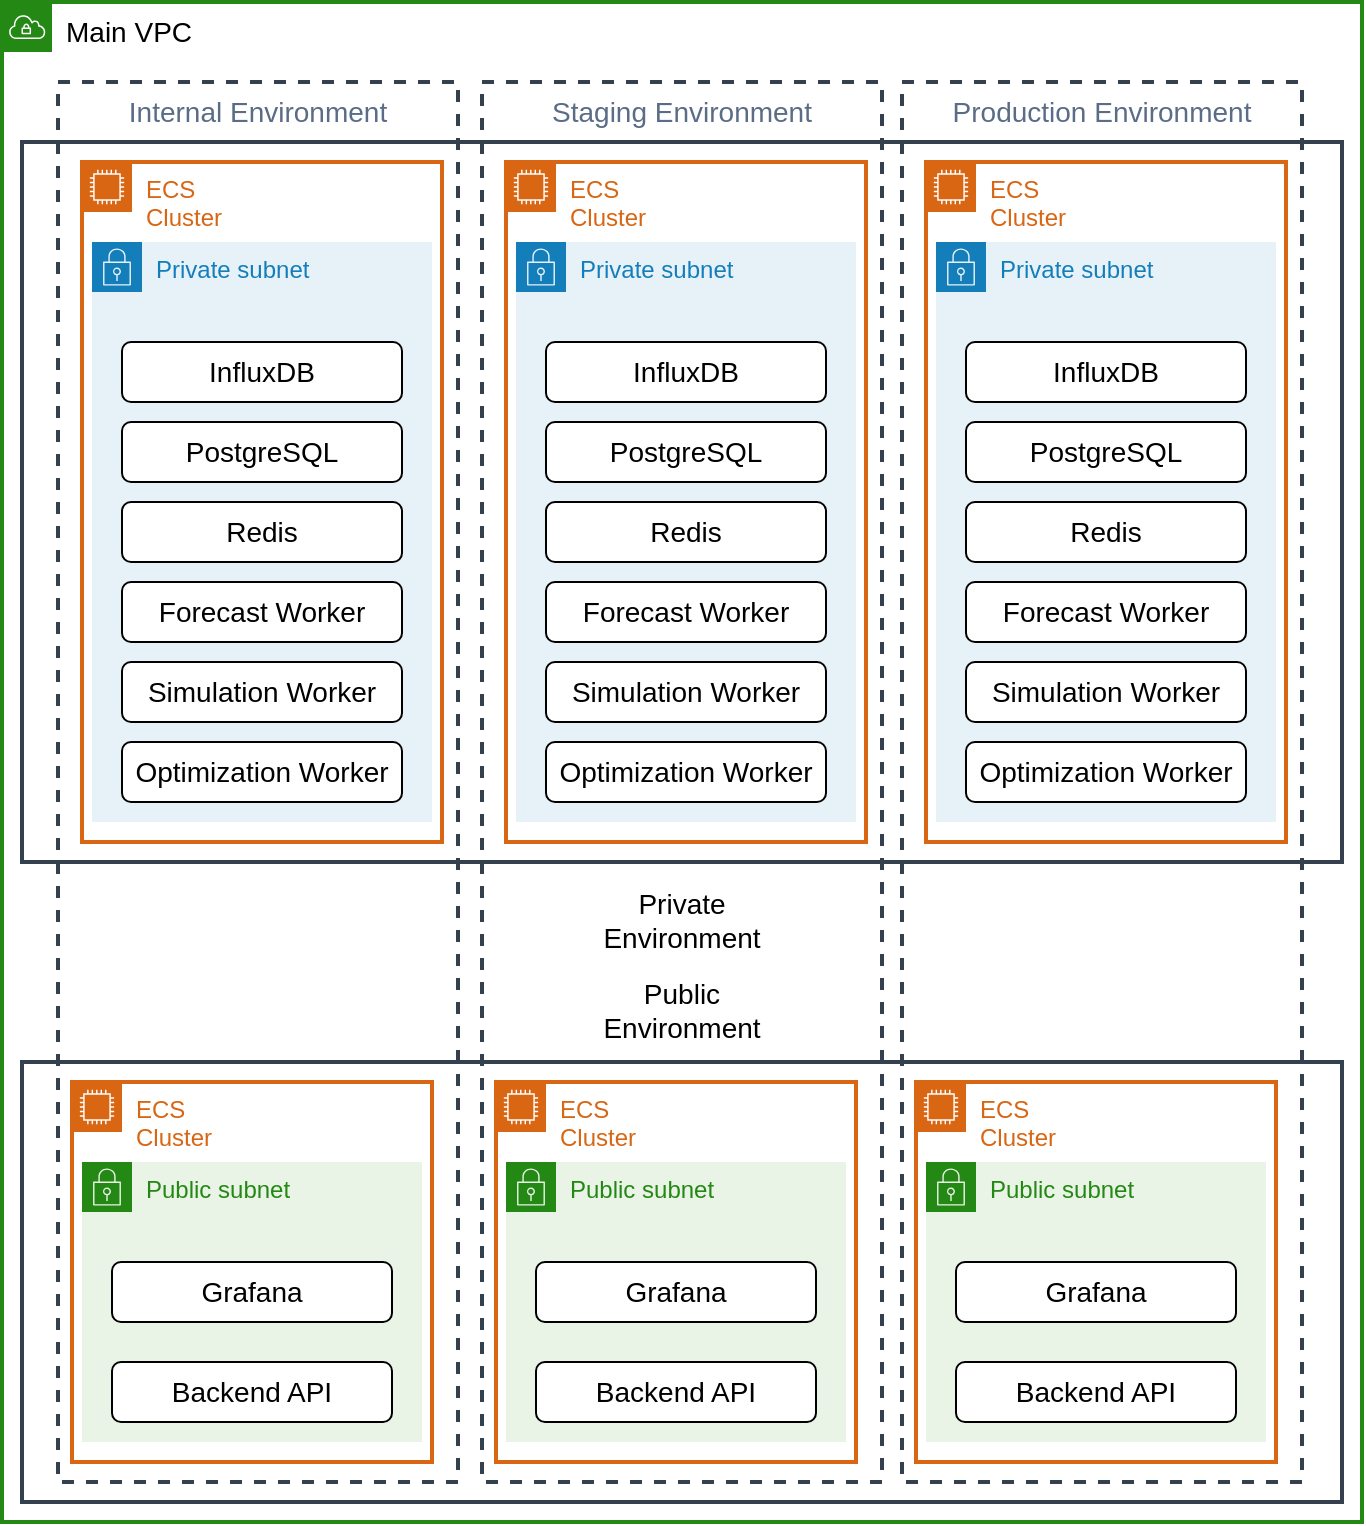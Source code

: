 <mxfile>
    <diagram id="vmNf81btBQJz3rksyaQJ" name="Page-1">
        <mxGraphModel dx="1127" dy="898" grid="1" gridSize="10" guides="1" tooltips="1" connect="1" arrows="1" fold="1" page="1" pageScale="1" pageWidth="827" pageHeight="1169" math="0" shadow="0">
            <root>
                <mxCell id="0"/>
                <mxCell id="1" parent="0"/>
                <mxCell id="2" value="&lt;font color=&quot;#000000&quot; style=&quot;font-size: 14px&quot;&gt;Main VPC&lt;/font&gt;" style="points=[[0,0],[0.25,0],[0.5,0],[0.75,0],[1,0],[1,0.25],[1,0.5],[1,0.75],[1,1],[0.75,1],[0.5,1],[0.25,1],[0,1],[0,0.75],[0,0.5],[0,0.25]];outlineConnect=0;gradientColor=none;html=1;whiteSpace=wrap;fontSize=12;fontStyle=0;container=1;pointerEvents=0;collapsible=0;recursiveResize=0;shape=mxgraph.aws4.group;grIcon=mxgraph.aws4.group_vpc;strokeColor=#248814;fillColor=none;verticalAlign=top;align=left;spacingLeft=30;fontColor=#AAB7B8;dashed=0;strokeWidth=2;" parent="1" vertex="1">
                    <mxGeometry x="20" y="40" width="680" height="760" as="geometry"/>
                </mxCell>
                <mxCell id="69" value="Public&lt;br&gt;Environment" style="rounded=0;whiteSpace=wrap;html=1;fontSize=14;fontColor=#000000;strokeColor=#35404F;strokeWidth=2;fillColor=none;labelPosition=center;verticalLabelPosition=top;align=center;verticalAlign=bottom;spacing=8;" parent="2" vertex="1">
                    <mxGeometry x="10" y="530" width="660" height="220" as="geometry"/>
                </mxCell>
                <mxCell id="68" value="Private&lt;br&gt;Environment" style="rounded=0;whiteSpace=wrap;html=1;fontSize=14;fontColor=#000000;strokeColor=#35404F;strokeWidth=2;fillColor=none;labelPosition=center;verticalLabelPosition=bottom;align=center;verticalAlign=top;spacing=8;" parent="2" vertex="1">
                    <mxGeometry x="10" y="70" width="660" height="360" as="geometry"/>
                </mxCell>
                <mxCell id="8" value="Internal Environment" style="fillColor=none;strokeColor=#35404F;dashed=1;verticalAlign=top;fontStyle=0;fontColor=#5A6C86;fontSize=14;strokeWidth=2;" parent="2" vertex="1">
                    <mxGeometry x="28" y="40" width="200" height="700" as="geometry"/>
                </mxCell>
                <mxCell id="22" value="ECS&lt;br&gt;Cluster" style="points=[[0,0],[0.25,0],[0.5,0],[0.75,0],[1,0],[1,0.25],[1,0.5],[1,0.75],[1,1],[0.75,1],[0.5,1],[0.25,1],[0,1],[0,0.75],[0,0.5],[0,0.25]];outlineConnect=0;gradientColor=none;html=1;whiteSpace=wrap;fontSize=12;fontStyle=0;container=1;pointerEvents=0;collapsible=0;recursiveResize=0;shape=mxgraph.aws4.group;grIcon=mxgraph.aws4.group_ec2_instance_contents;strokeColor=#D86613;fillColor=none;verticalAlign=top;align=left;spacingLeft=30;fontColor=#D86613;dashed=0;strokeWidth=2;" parent="2" vertex="1">
                    <mxGeometry x="40" y="80" width="180" height="340" as="geometry"/>
                </mxCell>
                <mxCell id="7" value="Private subnet" style="points=[[0,0],[0.25,0],[0.5,0],[0.75,0],[1,0],[1,0.25],[1,0.5],[1,0.75],[1,1],[0.75,1],[0.5,1],[0.25,1],[0,1],[0,0.75],[0,0.5],[0,0.25]];outlineConnect=0;gradientColor=none;html=1;whiteSpace=wrap;fontSize=12;fontStyle=0;container=1;pointerEvents=0;collapsible=0;recursiveResize=0;shape=mxgraph.aws4.group;grIcon=mxgraph.aws4.group_security_group;grStroke=0;strokeColor=#147EBA;fillColor=#E6F2F8;verticalAlign=top;align=left;spacingLeft=30;fontColor=#147EBA;dashed=0;" parent="2" vertex="1">
                    <mxGeometry x="45" y="120" width="170" height="290" as="geometry"/>
                </mxCell>
                <mxCell id="16" value="Redis" style="rounded=1;whiteSpace=wrap;html=1;fontSize=14;fontColor=#000000;" parent="7" vertex="1">
                    <mxGeometry x="15" y="130" width="140" height="30" as="geometry"/>
                </mxCell>
                <mxCell id="14" value="InfluxDB" style="rounded=1;whiteSpace=wrap;html=1;fontSize=14;fontColor=#000000;" parent="7" vertex="1">
                    <mxGeometry x="15" y="50" width="140" height="30" as="geometry"/>
                </mxCell>
                <mxCell id="23" value="ECS&lt;br&gt;Cluster" style="points=[[0,0],[0.25,0],[0.5,0],[0.75,0],[1,0],[1,0.25],[1,0.5],[1,0.75],[1,1],[0.75,1],[0.5,1],[0.25,1],[0,1],[0,0.75],[0,0.5],[0,0.25]];outlineConnect=0;gradientColor=none;html=1;whiteSpace=wrap;fontSize=12;fontStyle=0;container=1;pointerEvents=0;collapsible=0;recursiveResize=0;shape=mxgraph.aws4.group;grIcon=mxgraph.aws4.group_ec2_instance_contents;strokeColor=#D86613;fillColor=none;verticalAlign=top;align=left;spacingLeft=30;fontColor=#D86613;dashed=0;strokeWidth=2;" parent="2" vertex="1">
                    <mxGeometry x="35" y="540" width="180" height="190" as="geometry"/>
                </mxCell>
                <mxCell id="31" value="Public subnet" style="points=[[0,0],[0.25,0],[0.5,0],[0.75,0],[1,0],[1,0.25],[1,0.5],[1,0.75],[1,1],[0.75,1],[0.5,1],[0.25,1],[0,1],[0,0.75],[0,0.5],[0,0.25]];outlineConnect=0;gradientColor=none;html=1;whiteSpace=wrap;fontSize=12;fontStyle=0;container=1;pointerEvents=0;collapsible=0;recursiveResize=0;shape=mxgraph.aws4.group;grIcon=mxgraph.aws4.group_security_group;grStroke=0;strokeColor=#248814;fillColor=#E9F3E6;verticalAlign=top;align=left;spacingLeft=30;fontColor=#248814;dashed=0;" parent="2" vertex="1">
                    <mxGeometry x="40" y="580" width="170" height="140" as="geometry"/>
                </mxCell>
                <mxCell id="33" value="Backend API" style="rounded=1;whiteSpace=wrap;html=1;fontSize=14;fontColor=#000000;" parent="31" vertex="1">
                    <mxGeometry x="15" y="100" width="140" height="30" as="geometry"/>
                </mxCell>
                <mxCell id="32" value="Grafana" style="rounded=1;whiteSpace=wrap;html=1;fontSize=14;fontColor=#000000;" parent="2" vertex="1">
                    <mxGeometry x="55" y="630" width="140" height="30" as="geometry"/>
                </mxCell>
                <mxCell id="18" value="Simulation Worker" style="rounded=1;whiteSpace=wrap;html=1;fontSize=14;fontColor=#000000;" parent="2" vertex="1">
                    <mxGeometry x="60" y="330" width="140" height="30" as="geometry"/>
                </mxCell>
                <mxCell id="53" value="Forecast Worker" style="rounded=1;whiteSpace=wrap;html=1;fontSize=14;fontColor=#000000;" parent="2" vertex="1">
                    <mxGeometry x="60" y="290" width="140" height="30" as="geometry"/>
                </mxCell>
                <mxCell id="15" value="PostgreSQL" style="rounded=1;whiteSpace=wrap;html=1;fontSize=14;fontColor=#000000;" parent="2" vertex="1">
                    <mxGeometry x="60" y="210" width="140" height="30" as="geometry"/>
                </mxCell>
                <mxCell id="19" value="Optimization Worker" style="rounded=1;whiteSpace=wrap;html=1;fontSize=14;fontColor=#000000;" parent="2" vertex="1">
                    <mxGeometry x="60" y="370" width="140" height="30" as="geometry"/>
                </mxCell>
                <mxCell id="71" value="Staging Environment" style="fillColor=none;strokeColor=#35404F;dashed=1;verticalAlign=top;fontStyle=0;fontColor=#5A6C86;fontSize=14;strokeWidth=2;" parent="2" vertex="1">
                    <mxGeometry x="240" y="40" width="200" height="700" as="geometry"/>
                </mxCell>
                <mxCell id="72" value="ECS&lt;br&gt;Cluster" style="points=[[0,0],[0.25,0],[0.5,0],[0.75,0],[1,0],[1,0.25],[1,0.5],[1,0.75],[1,1],[0.75,1],[0.5,1],[0.25,1],[0,1],[0,0.75],[0,0.5],[0,0.25]];outlineConnect=0;gradientColor=none;html=1;whiteSpace=wrap;fontSize=12;fontStyle=0;container=1;pointerEvents=0;collapsible=0;recursiveResize=0;shape=mxgraph.aws4.group;grIcon=mxgraph.aws4.group_ec2_instance_contents;strokeColor=#D86613;fillColor=none;verticalAlign=top;align=left;spacingLeft=30;fontColor=#D86613;dashed=0;strokeWidth=2;" parent="2" vertex="1">
                    <mxGeometry x="252" y="80" width="180" height="340" as="geometry"/>
                </mxCell>
                <mxCell id="73" value="Private subnet" style="points=[[0,0],[0.25,0],[0.5,0],[0.75,0],[1,0],[1,0.25],[1,0.5],[1,0.75],[1,1],[0.75,1],[0.5,1],[0.25,1],[0,1],[0,0.75],[0,0.5],[0,0.25]];outlineConnect=0;gradientColor=none;html=1;whiteSpace=wrap;fontSize=12;fontStyle=0;container=1;pointerEvents=0;collapsible=0;recursiveResize=0;shape=mxgraph.aws4.group;grIcon=mxgraph.aws4.group_security_group;grStroke=0;strokeColor=#147EBA;fillColor=#E6F2F8;verticalAlign=top;align=left;spacingLeft=30;fontColor=#147EBA;dashed=0;" parent="2" vertex="1">
                    <mxGeometry x="257" y="120" width="170" height="290" as="geometry"/>
                </mxCell>
                <mxCell id="74" value="Redis" style="rounded=1;whiteSpace=wrap;html=1;fontSize=14;fontColor=#000000;" parent="73" vertex="1">
                    <mxGeometry x="15" y="130" width="140" height="30" as="geometry"/>
                </mxCell>
                <mxCell id="75" value="InfluxDB" style="rounded=1;whiteSpace=wrap;html=1;fontSize=14;fontColor=#000000;" parent="73" vertex="1">
                    <mxGeometry x="15" y="50" width="140" height="30" as="geometry"/>
                </mxCell>
                <mxCell id="76" value="ECS&lt;br&gt;Cluster" style="points=[[0,0],[0.25,0],[0.5,0],[0.75,0],[1,0],[1,0.25],[1,0.5],[1,0.75],[1,1],[0.75,1],[0.5,1],[0.25,1],[0,1],[0,0.75],[0,0.5],[0,0.25]];outlineConnect=0;gradientColor=none;html=1;whiteSpace=wrap;fontSize=12;fontStyle=0;container=1;pointerEvents=0;collapsible=0;recursiveResize=0;shape=mxgraph.aws4.group;grIcon=mxgraph.aws4.group_ec2_instance_contents;strokeColor=#D86613;fillColor=none;verticalAlign=top;align=left;spacingLeft=30;fontColor=#D86613;dashed=0;strokeWidth=2;" parent="2" vertex="1">
                    <mxGeometry x="247" y="540" width="180" height="190" as="geometry"/>
                </mxCell>
                <mxCell id="77" value="Public subnet" style="points=[[0,0],[0.25,0],[0.5,0],[0.75,0],[1,0],[1,0.25],[1,0.5],[1,0.75],[1,1],[0.75,1],[0.5,1],[0.25,1],[0,1],[0,0.75],[0,0.5],[0,0.25]];outlineConnect=0;gradientColor=none;html=1;whiteSpace=wrap;fontSize=12;fontStyle=0;container=1;pointerEvents=0;collapsible=0;recursiveResize=0;shape=mxgraph.aws4.group;grIcon=mxgraph.aws4.group_security_group;grStroke=0;strokeColor=#248814;fillColor=#E9F3E6;verticalAlign=top;align=left;spacingLeft=30;fontColor=#248814;dashed=0;" parent="2" vertex="1">
                    <mxGeometry x="252" y="580" width="170" height="140" as="geometry"/>
                </mxCell>
                <mxCell id="78" value="Backend API" style="rounded=1;whiteSpace=wrap;html=1;fontSize=14;fontColor=#000000;" parent="77" vertex="1">
                    <mxGeometry x="15" y="100" width="140" height="30" as="geometry"/>
                </mxCell>
                <mxCell id="79" value="Grafana" style="rounded=1;whiteSpace=wrap;html=1;fontSize=14;fontColor=#000000;" parent="2" vertex="1">
                    <mxGeometry x="267" y="630" width="140" height="30" as="geometry"/>
                </mxCell>
                <mxCell id="80" value="Simulation Worker" style="rounded=1;whiteSpace=wrap;html=1;fontSize=14;fontColor=#000000;" parent="2" vertex="1">
                    <mxGeometry x="272" y="330" width="140" height="30" as="geometry"/>
                </mxCell>
                <mxCell id="81" value="Forecast Worker" style="rounded=1;whiteSpace=wrap;html=1;fontSize=14;fontColor=#000000;" parent="2" vertex="1">
                    <mxGeometry x="272" y="290" width="140" height="30" as="geometry"/>
                </mxCell>
                <mxCell id="82" value="PostgreSQL" style="rounded=1;whiteSpace=wrap;html=1;fontSize=14;fontColor=#000000;" parent="2" vertex="1">
                    <mxGeometry x="272" y="210" width="140" height="30" as="geometry"/>
                </mxCell>
                <mxCell id="84" value="Optimization Worker" style="rounded=1;whiteSpace=wrap;html=1;fontSize=14;fontColor=#000000;" parent="2" vertex="1">
                    <mxGeometry x="272" y="370" width="140" height="30" as="geometry"/>
                </mxCell>
                <mxCell id="85" value="Production Environment" style="fillColor=none;strokeColor=#35404F;dashed=1;verticalAlign=top;fontStyle=0;fontColor=#5A6C86;fontSize=14;strokeWidth=2;" parent="2" vertex="1">
                    <mxGeometry x="450" y="40" width="200" height="700" as="geometry"/>
                </mxCell>
                <mxCell id="86" value="ECS&lt;br&gt;Cluster" style="points=[[0,0],[0.25,0],[0.5,0],[0.75,0],[1,0],[1,0.25],[1,0.5],[1,0.75],[1,1],[0.75,1],[0.5,1],[0.25,1],[0,1],[0,0.75],[0,0.5],[0,0.25]];outlineConnect=0;gradientColor=none;html=1;whiteSpace=wrap;fontSize=12;fontStyle=0;container=1;pointerEvents=0;collapsible=0;recursiveResize=0;shape=mxgraph.aws4.group;grIcon=mxgraph.aws4.group_ec2_instance_contents;strokeColor=#D86613;fillColor=none;verticalAlign=top;align=left;spacingLeft=30;fontColor=#D86613;dashed=0;strokeWidth=2;" parent="2" vertex="1">
                    <mxGeometry x="462" y="80" width="180" height="340" as="geometry"/>
                </mxCell>
                <mxCell id="87" value="Private subnet" style="points=[[0,0],[0.25,0],[0.5,0],[0.75,0],[1,0],[1,0.25],[1,0.5],[1,0.75],[1,1],[0.75,1],[0.5,1],[0.25,1],[0,1],[0,0.75],[0,0.5],[0,0.25]];outlineConnect=0;gradientColor=none;html=1;whiteSpace=wrap;fontSize=12;fontStyle=0;container=1;pointerEvents=0;collapsible=0;recursiveResize=0;shape=mxgraph.aws4.group;grIcon=mxgraph.aws4.group_security_group;grStroke=0;strokeColor=#147EBA;fillColor=#E6F2F8;verticalAlign=top;align=left;spacingLeft=30;fontColor=#147EBA;dashed=0;" parent="2" vertex="1">
                    <mxGeometry x="467" y="120" width="170" height="290" as="geometry"/>
                </mxCell>
                <mxCell id="88" value="Redis" style="rounded=1;whiteSpace=wrap;html=1;fontSize=14;fontColor=#000000;" parent="87" vertex="1">
                    <mxGeometry x="15" y="130" width="140" height="30" as="geometry"/>
                </mxCell>
                <mxCell id="89" value="InfluxDB" style="rounded=1;whiteSpace=wrap;html=1;fontSize=14;fontColor=#000000;" parent="87" vertex="1">
                    <mxGeometry x="15" y="50" width="140" height="30" as="geometry"/>
                </mxCell>
                <mxCell id="90" value="ECS&lt;br&gt;Cluster" style="points=[[0,0],[0.25,0],[0.5,0],[0.75,0],[1,0],[1,0.25],[1,0.5],[1,0.75],[1,1],[0.75,1],[0.5,1],[0.25,1],[0,1],[0,0.75],[0,0.5],[0,0.25]];outlineConnect=0;gradientColor=none;html=1;whiteSpace=wrap;fontSize=12;fontStyle=0;container=1;pointerEvents=0;collapsible=0;recursiveResize=0;shape=mxgraph.aws4.group;grIcon=mxgraph.aws4.group_ec2_instance_contents;strokeColor=#D86613;fillColor=none;verticalAlign=top;align=left;spacingLeft=30;fontColor=#D86613;dashed=0;strokeWidth=2;" parent="2" vertex="1">
                    <mxGeometry x="457" y="540" width="180" height="190" as="geometry"/>
                </mxCell>
                <mxCell id="91" value="Public subnet" style="points=[[0,0],[0.25,0],[0.5,0],[0.75,0],[1,0],[1,0.25],[1,0.5],[1,0.75],[1,1],[0.75,1],[0.5,1],[0.25,1],[0,1],[0,0.75],[0,0.5],[0,0.25]];outlineConnect=0;gradientColor=none;html=1;whiteSpace=wrap;fontSize=12;fontStyle=0;container=1;pointerEvents=0;collapsible=0;recursiveResize=0;shape=mxgraph.aws4.group;grIcon=mxgraph.aws4.group_security_group;grStroke=0;strokeColor=#248814;fillColor=#E9F3E6;verticalAlign=top;align=left;spacingLeft=30;fontColor=#248814;dashed=0;" parent="2" vertex="1">
                    <mxGeometry x="462" y="580" width="170" height="140" as="geometry"/>
                </mxCell>
                <mxCell id="92" value="Backend API" style="rounded=1;whiteSpace=wrap;html=1;fontSize=14;fontColor=#000000;" parent="91" vertex="1">
                    <mxGeometry x="15" y="100" width="140" height="30" as="geometry"/>
                </mxCell>
                <mxCell id="93" value="Grafana" style="rounded=1;whiteSpace=wrap;html=1;fontSize=14;fontColor=#000000;" parent="2" vertex="1">
                    <mxGeometry x="477" y="630" width="140" height="30" as="geometry"/>
                </mxCell>
                <mxCell id="94" value="Simulation Worker" style="rounded=1;whiteSpace=wrap;html=1;fontSize=14;fontColor=#000000;" parent="2" vertex="1">
                    <mxGeometry x="482" y="330" width="140" height="30" as="geometry"/>
                </mxCell>
                <mxCell id="95" value="Forecast Worker" style="rounded=1;whiteSpace=wrap;html=1;fontSize=14;fontColor=#000000;" parent="2" vertex="1">
                    <mxGeometry x="482" y="290" width="140" height="30" as="geometry"/>
                </mxCell>
                <mxCell id="96" value="PostgreSQL" style="rounded=1;whiteSpace=wrap;html=1;fontSize=14;fontColor=#000000;" parent="2" vertex="1">
                    <mxGeometry x="482" y="210" width="140" height="30" as="geometry"/>
                </mxCell>
                <mxCell id="98" value="Optimization Worker" style="rounded=1;whiteSpace=wrap;html=1;fontSize=14;fontColor=#000000;" parent="2" vertex="1">
                    <mxGeometry x="482" y="370" width="140" height="30" as="geometry"/>
                </mxCell>
            </root>
        </mxGraphModel>
    </diagram>
</mxfile>